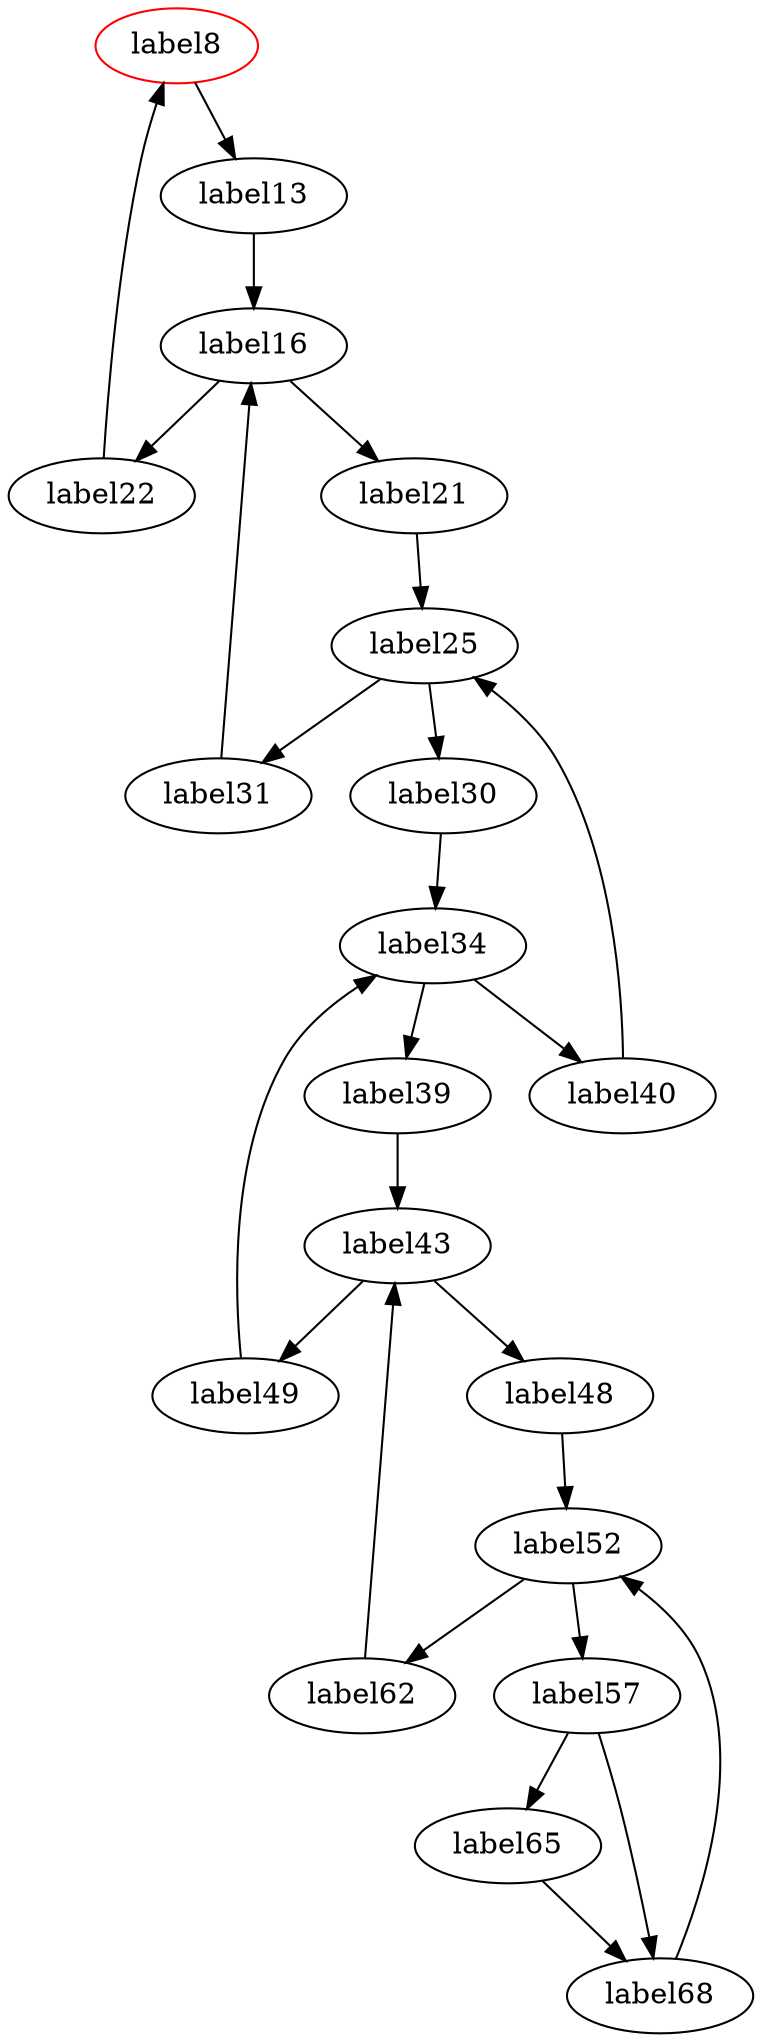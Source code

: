 digraph G {
	label8 [color=red];
	label8->label13;
	label52->label57;
	label52->label62;
	label65->label68;
	label43->label48;
	label43->label49;
	label62->label43;
	label13->label16;
	label57->label65;
	label57->label68;
	label49->label34;
	label22->label8;
	label21->label25;
	label68->label52;
	label16->label21;
	label16->label22;
	label31->label16;
	label30->label34;
	label25->label30;
	label25->label31;
	label40->label25;
	label39->label43;
	label34->label39;
	label34->label40;
	label48->label52;
}